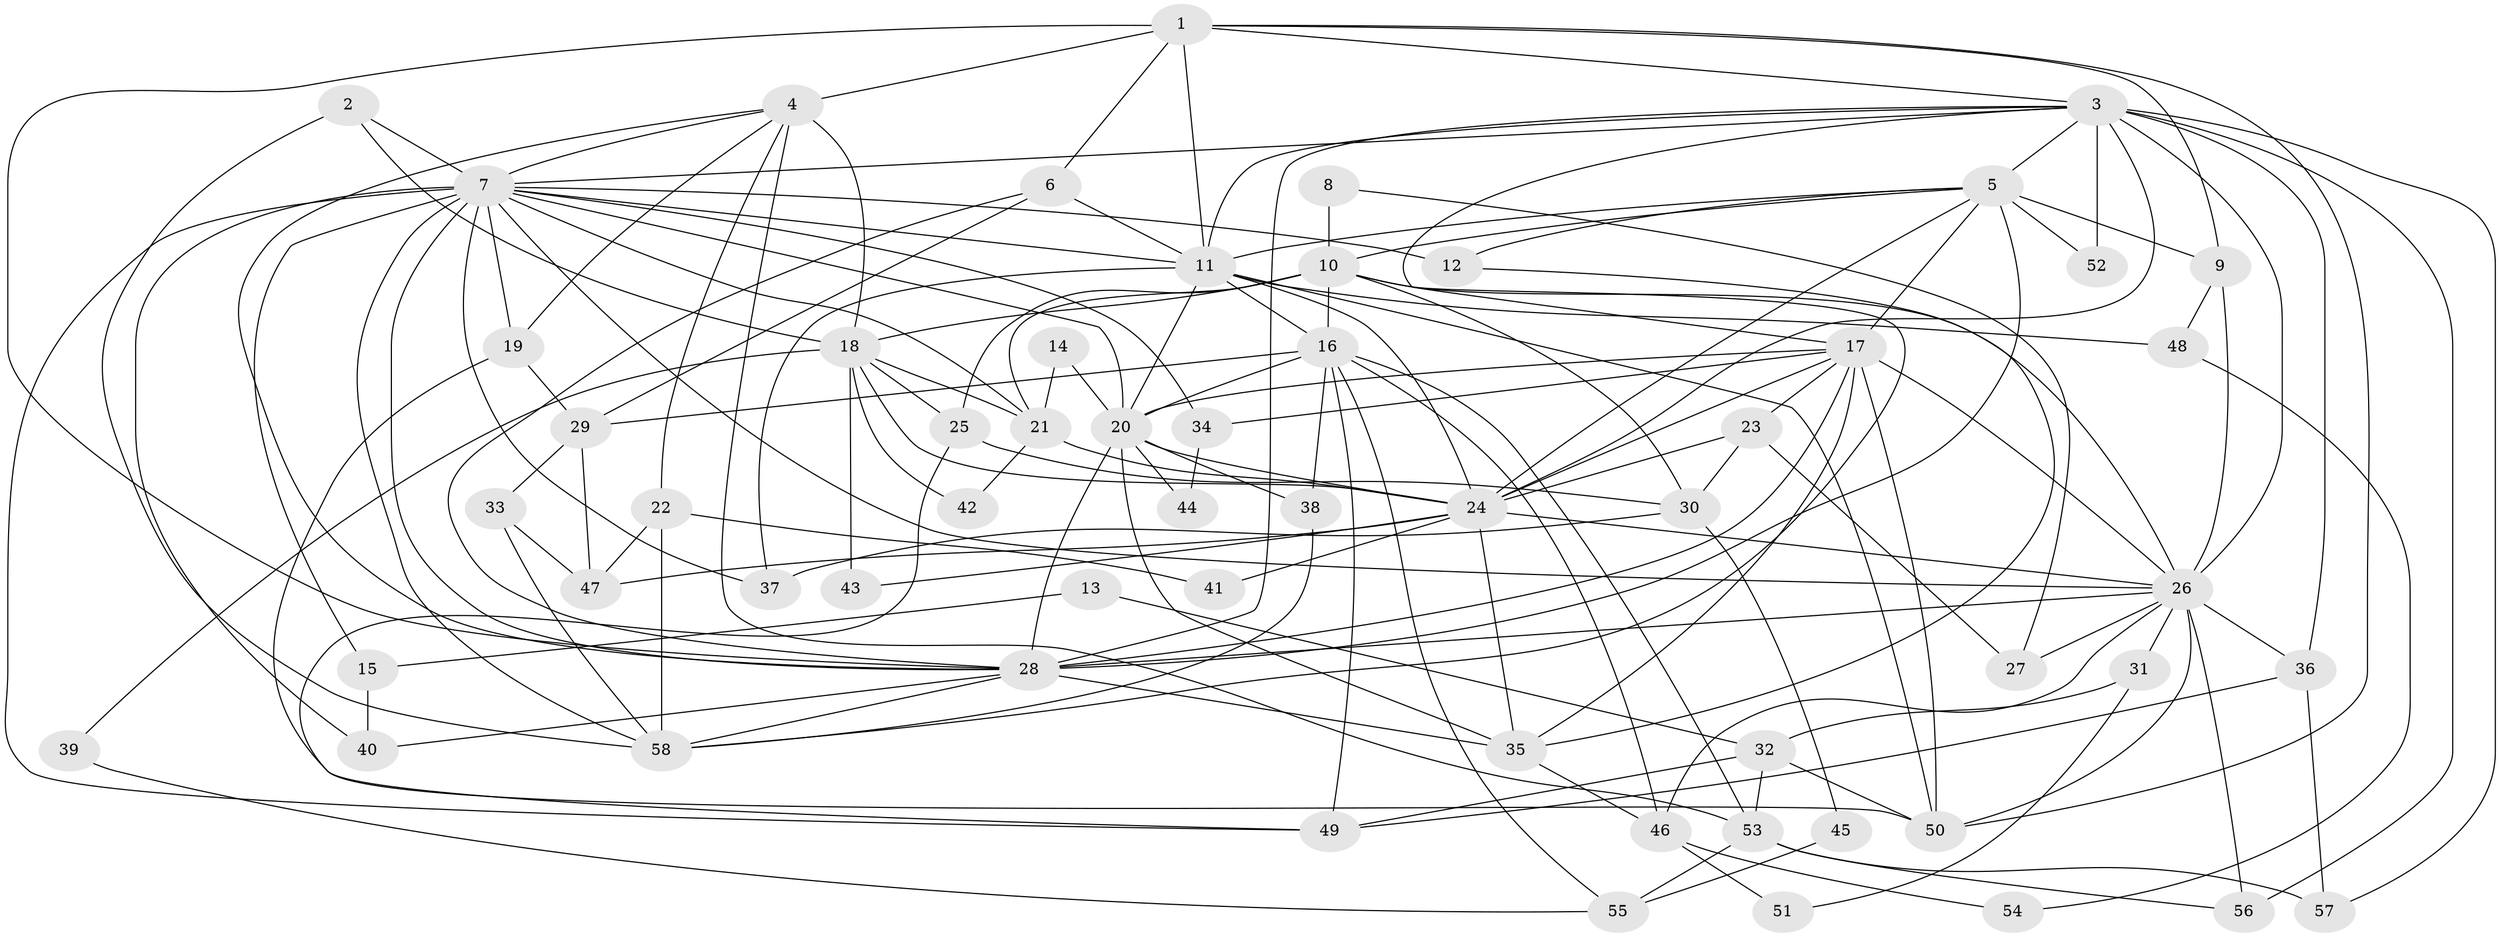 // original degree distribution, {4: 0.2672413793103448, 3: 0.2672413793103448, 5: 0.15517241379310345, 2: 0.15517241379310345, 6: 0.07758620689655173, 8: 0.034482758620689655, 7: 0.04310344827586207}
// Generated by graph-tools (version 1.1) at 2025/36/03/09/25 02:36:23]
// undirected, 58 vertices, 151 edges
graph export_dot {
graph [start="1"]
  node [color=gray90,style=filled];
  1;
  2;
  3;
  4;
  5;
  6;
  7;
  8;
  9;
  10;
  11;
  12;
  13;
  14;
  15;
  16;
  17;
  18;
  19;
  20;
  21;
  22;
  23;
  24;
  25;
  26;
  27;
  28;
  29;
  30;
  31;
  32;
  33;
  34;
  35;
  36;
  37;
  38;
  39;
  40;
  41;
  42;
  43;
  44;
  45;
  46;
  47;
  48;
  49;
  50;
  51;
  52;
  53;
  54;
  55;
  56;
  57;
  58;
  1 -- 3 [weight=1.0];
  1 -- 4 [weight=1.0];
  1 -- 6 [weight=1.0];
  1 -- 9 [weight=1.0];
  1 -- 11 [weight=1.0];
  1 -- 28 [weight=1.0];
  1 -- 50 [weight=1.0];
  2 -- 7 [weight=1.0];
  2 -- 18 [weight=1.0];
  2 -- 58 [weight=1.0];
  3 -- 5 [weight=1.0];
  3 -- 7 [weight=1.0];
  3 -- 11 [weight=1.0];
  3 -- 17 [weight=1.0];
  3 -- 24 [weight=1.0];
  3 -- 26 [weight=1.0];
  3 -- 28 [weight=1.0];
  3 -- 36 [weight=1.0];
  3 -- 52 [weight=2.0];
  3 -- 56 [weight=2.0];
  3 -- 57 [weight=1.0];
  4 -- 7 [weight=1.0];
  4 -- 18 [weight=1.0];
  4 -- 19 [weight=1.0];
  4 -- 22 [weight=1.0];
  4 -- 28 [weight=1.0];
  4 -- 53 [weight=1.0];
  5 -- 9 [weight=1.0];
  5 -- 10 [weight=1.0];
  5 -- 11 [weight=1.0];
  5 -- 12 [weight=1.0];
  5 -- 17 [weight=2.0];
  5 -- 24 [weight=2.0];
  5 -- 28 [weight=2.0];
  5 -- 52 [weight=1.0];
  6 -- 11 [weight=1.0];
  6 -- 28 [weight=1.0];
  6 -- 29 [weight=2.0];
  7 -- 11 [weight=1.0];
  7 -- 12 [weight=1.0];
  7 -- 15 [weight=1.0];
  7 -- 19 [weight=1.0];
  7 -- 20 [weight=1.0];
  7 -- 21 [weight=1.0];
  7 -- 26 [weight=2.0];
  7 -- 28 [weight=1.0];
  7 -- 34 [weight=1.0];
  7 -- 37 [weight=1.0];
  7 -- 40 [weight=1.0];
  7 -- 49 [weight=1.0];
  7 -- 58 [weight=1.0];
  8 -- 10 [weight=1.0];
  8 -- 27 [weight=1.0];
  9 -- 26 [weight=1.0];
  9 -- 48 [weight=1.0];
  10 -- 16 [weight=1.0];
  10 -- 18 [weight=1.0];
  10 -- 21 [weight=1.0];
  10 -- 25 [weight=1.0];
  10 -- 26 [weight=1.0];
  10 -- 30 [weight=1.0];
  10 -- 58 [weight=1.0];
  11 -- 16 [weight=2.0];
  11 -- 20 [weight=2.0];
  11 -- 24 [weight=1.0];
  11 -- 37 [weight=1.0];
  11 -- 48 [weight=1.0];
  11 -- 50 [weight=1.0];
  12 -- 35 [weight=1.0];
  13 -- 15 [weight=1.0];
  13 -- 32 [weight=1.0];
  14 -- 20 [weight=1.0];
  14 -- 21 [weight=1.0];
  15 -- 40 [weight=1.0];
  16 -- 20 [weight=1.0];
  16 -- 29 [weight=1.0];
  16 -- 38 [weight=1.0];
  16 -- 46 [weight=1.0];
  16 -- 49 [weight=1.0];
  16 -- 53 [weight=1.0];
  16 -- 55 [weight=1.0];
  17 -- 20 [weight=2.0];
  17 -- 23 [weight=1.0];
  17 -- 24 [weight=2.0];
  17 -- 26 [weight=1.0];
  17 -- 28 [weight=2.0];
  17 -- 34 [weight=1.0];
  17 -- 35 [weight=2.0];
  17 -- 50 [weight=1.0];
  18 -- 21 [weight=1.0];
  18 -- 24 [weight=1.0];
  18 -- 25 [weight=1.0];
  18 -- 39 [weight=1.0];
  18 -- 42 [weight=1.0];
  18 -- 43 [weight=1.0];
  19 -- 29 [weight=1.0];
  19 -- 50 [weight=1.0];
  20 -- 24 [weight=1.0];
  20 -- 28 [weight=3.0];
  20 -- 35 [weight=1.0];
  20 -- 38 [weight=1.0];
  20 -- 44 [weight=1.0];
  21 -- 24 [weight=1.0];
  21 -- 42 [weight=1.0];
  22 -- 41 [weight=1.0];
  22 -- 47 [weight=1.0];
  22 -- 58 [weight=1.0];
  23 -- 24 [weight=1.0];
  23 -- 27 [weight=1.0];
  23 -- 30 [weight=1.0];
  24 -- 26 [weight=1.0];
  24 -- 35 [weight=1.0];
  24 -- 41 [weight=1.0];
  24 -- 43 [weight=1.0];
  24 -- 47 [weight=1.0];
  25 -- 30 [weight=1.0];
  25 -- 49 [weight=1.0];
  26 -- 27 [weight=1.0];
  26 -- 28 [weight=2.0];
  26 -- 31 [weight=1.0];
  26 -- 36 [weight=1.0];
  26 -- 46 [weight=1.0];
  26 -- 50 [weight=1.0];
  26 -- 56 [weight=1.0];
  28 -- 35 [weight=1.0];
  28 -- 40 [weight=1.0];
  28 -- 58 [weight=1.0];
  29 -- 33 [weight=1.0];
  29 -- 47 [weight=1.0];
  30 -- 37 [weight=1.0];
  30 -- 45 [weight=1.0];
  31 -- 32 [weight=1.0];
  31 -- 51 [weight=1.0];
  32 -- 49 [weight=1.0];
  32 -- 50 [weight=1.0];
  32 -- 53 [weight=1.0];
  33 -- 47 [weight=1.0];
  33 -- 58 [weight=1.0];
  34 -- 44 [weight=1.0];
  35 -- 46 [weight=1.0];
  36 -- 49 [weight=1.0];
  36 -- 57 [weight=1.0];
  38 -- 58 [weight=1.0];
  39 -- 55 [weight=1.0];
  45 -- 55 [weight=1.0];
  46 -- 51 [weight=1.0];
  46 -- 54 [weight=1.0];
  48 -- 54 [weight=1.0];
  53 -- 55 [weight=1.0];
  53 -- 56 [weight=1.0];
  53 -- 57 [weight=1.0];
}
